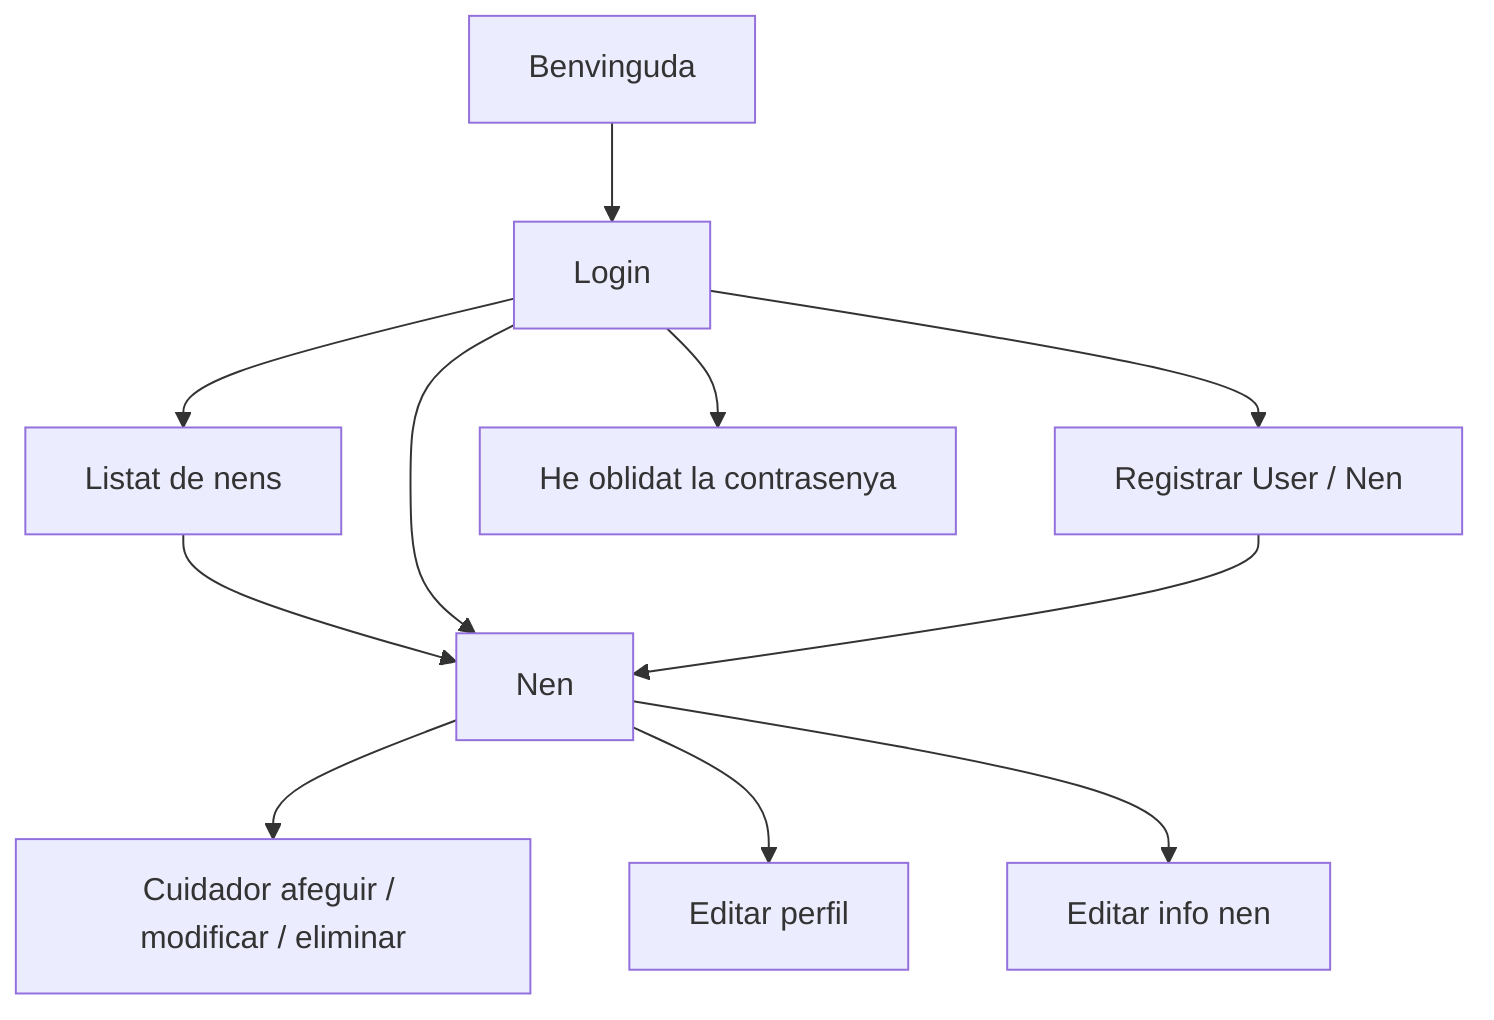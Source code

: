 graph TD;
    A[Benvinguda] --> B[Login]
    B --> C[Listat de nens]
    C --> D[Nen]
    B --> D
    B --> E[Registrar User / Nen]
    B --> F[He oblidat la contrasenya]
    D --> G[Cuidador afeguir / modificar / eliminar]
    D --> H[Editar perfil]
    D --> I[Editar info nen]
    E --> D
